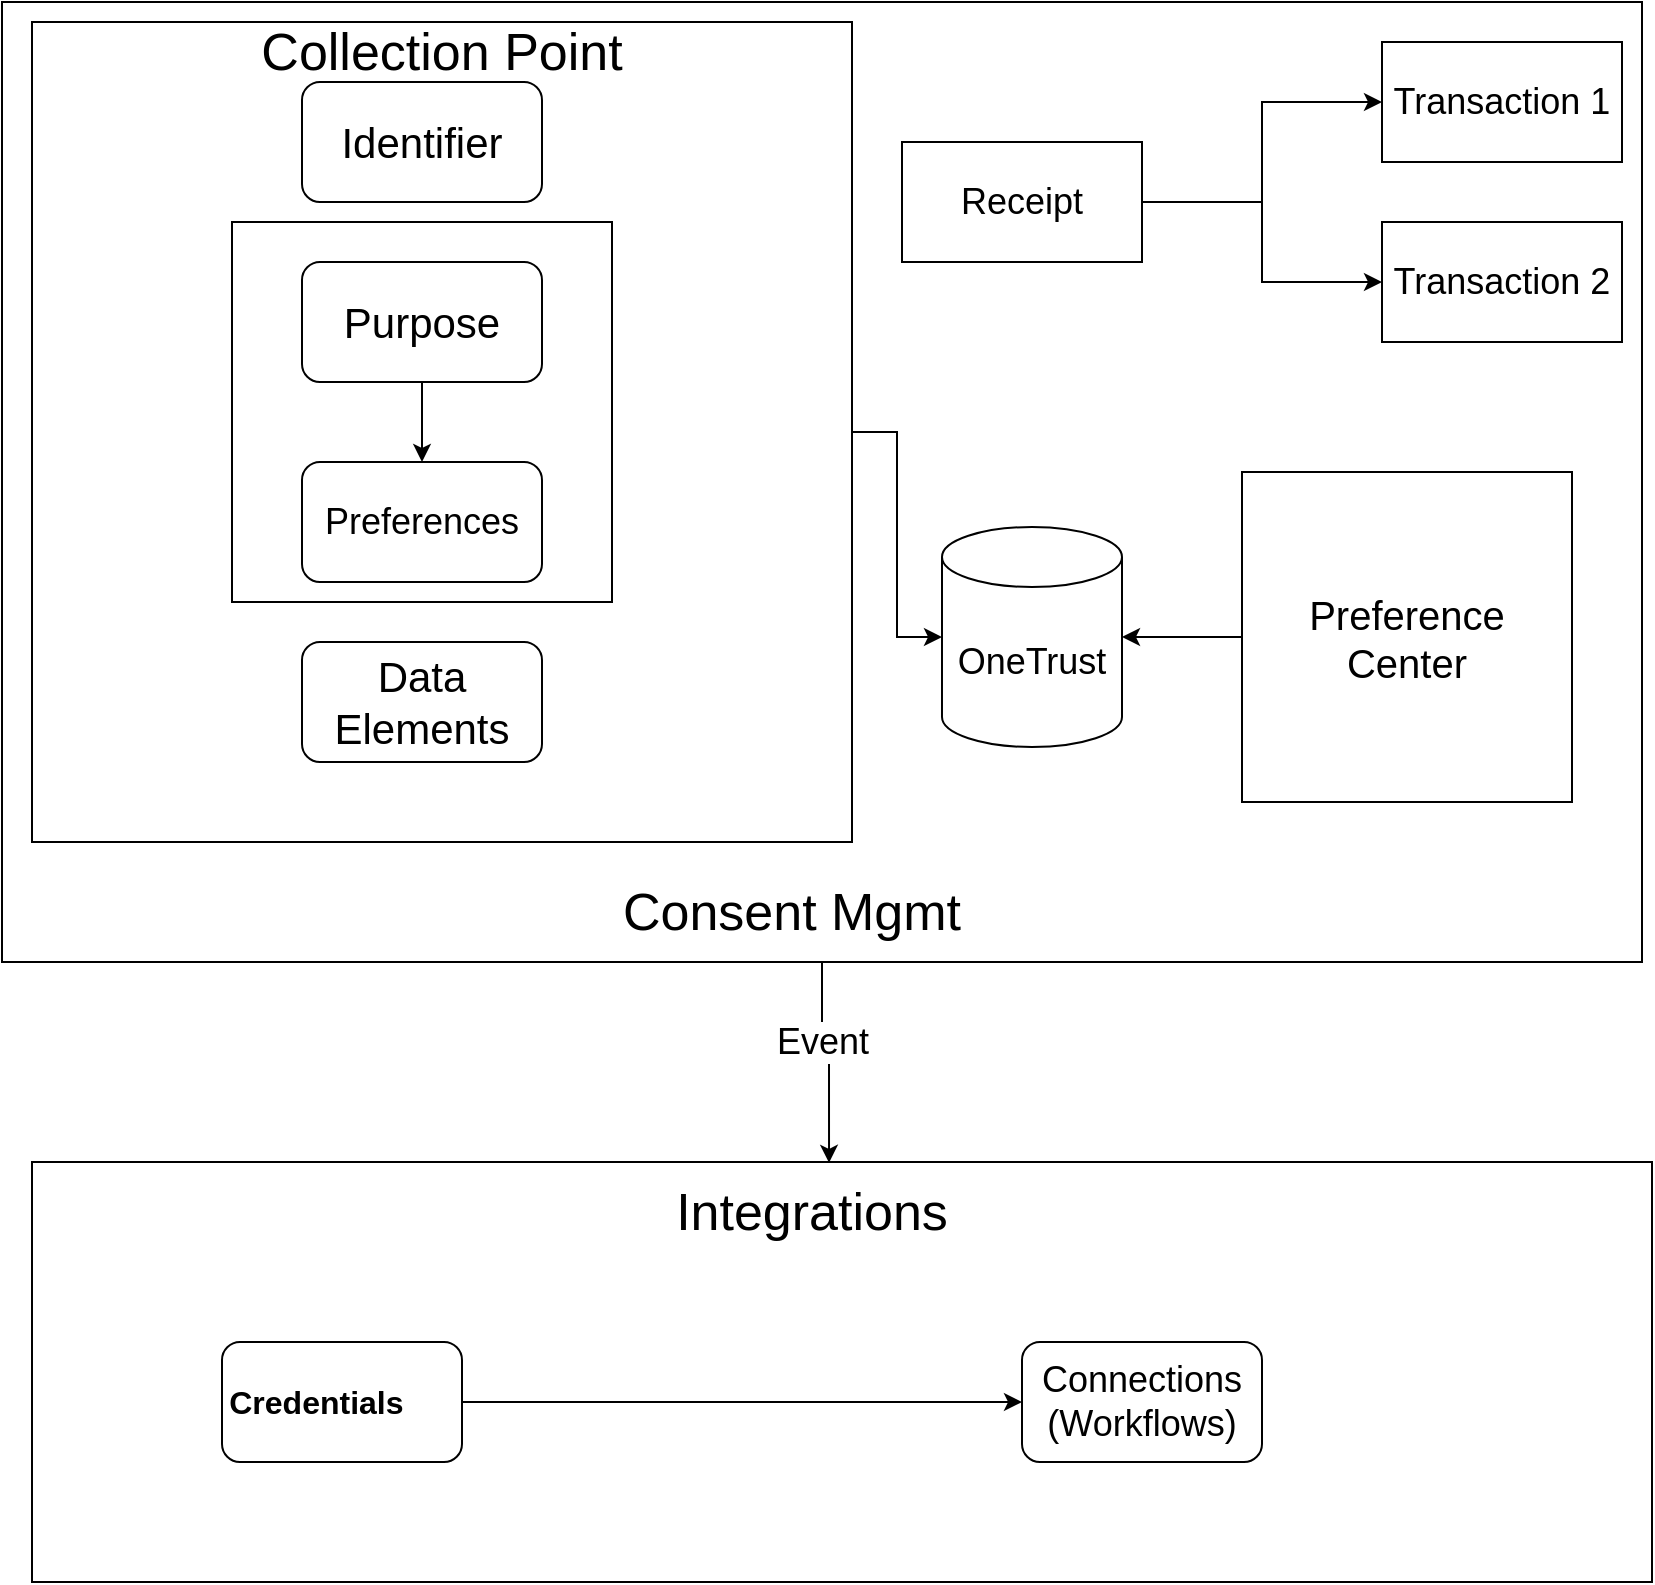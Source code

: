 <mxfile version="24.7.7">
  <diagram name="Page-1" id="T8cAJCrNwcRAkdu-0ZFn">
    <mxGraphModel dx="1050" dy="596" grid="1" gridSize="10" guides="1" tooltips="1" connect="1" arrows="1" fold="1" page="1" pageScale="1" pageWidth="850" pageHeight="1100" math="0" shadow="0">
      <root>
        <mxCell id="0" />
        <mxCell id="1" parent="0" />
        <mxCell id="7Iob1RZWJFsLRwJdnGMj-22" value="" style="rounded=0;whiteSpace=wrap;html=1;" vertex="1" parent="1">
          <mxGeometry x="10" y="60" width="820" height="480" as="geometry" />
        </mxCell>
        <mxCell id="7Iob1RZWJFsLRwJdnGMj-3" value="" style="whiteSpace=wrap;html=1;aspect=fixed;" vertex="1" parent="1">
          <mxGeometry x="25" y="70" width="410" height="410" as="geometry" />
        </mxCell>
        <mxCell id="7Iob1RZWJFsLRwJdnGMj-4" value="&lt;font style=&quot;font-size: 21px;&quot;&gt;Identifier&lt;/font&gt;" style="rounded=1;whiteSpace=wrap;html=1;" vertex="1" parent="1">
          <mxGeometry x="160" y="100" width="120" height="60" as="geometry" />
        </mxCell>
        <mxCell id="7Iob1RZWJFsLRwJdnGMj-7" value="" style="whiteSpace=wrap;html=1;aspect=fixed;" vertex="1" parent="1">
          <mxGeometry x="125" y="170" width="190" height="190" as="geometry" />
        </mxCell>
        <mxCell id="7Iob1RZWJFsLRwJdnGMj-9" value="" style="edgeStyle=orthogonalEdgeStyle;rounded=0;orthogonalLoop=1;jettySize=auto;html=1;" edge="1" parent="1" source="7Iob1RZWJFsLRwJdnGMj-6" target="7Iob1RZWJFsLRwJdnGMj-8">
          <mxGeometry relative="1" as="geometry" />
        </mxCell>
        <mxCell id="7Iob1RZWJFsLRwJdnGMj-6" value="&lt;font style=&quot;font-size: 21px;&quot;&gt;Purpose&lt;/font&gt;" style="rounded=1;whiteSpace=wrap;html=1;" vertex="1" parent="1">
          <mxGeometry x="160" y="190" width="120" height="60" as="geometry" />
        </mxCell>
        <mxCell id="7Iob1RZWJFsLRwJdnGMj-8" value="&lt;font style=&quot;font-size: 18px;&quot;&gt;Preferences&lt;/font&gt;" style="rounded=1;whiteSpace=wrap;html=1;" vertex="1" parent="1">
          <mxGeometry x="160" y="290" width="120" height="60" as="geometry" />
        </mxCell>
        <mxCell id="7Iob1RZWJFsLRwJdnGMj-10" value="&lt;font style=&quot;font-size: 21px;&quot;&gt;Data Elements&lt;/font&gt;" style="rounded=1;whiteSpace=wrap;html=1;" vertex="1" parent="1">
          <mxGeometry x="160" y="380" width="120" height="60" as="geometry" />
        </mxCell>
        <mxCell id="7Iob1RZWJFsLRwJdnGMj-11" value="&lt;font style=&quot;font-size: 26px;&quot;&gt;Collection Point&lt;/font&gt;" style="text;html=1;align=center;verticalAlign=middle;whiteSpace=wrap;rounded=0;" vertex="1" parent="1">
          <mxGeometry x="95" y="60" width="270" height="50" as="geometry" />
        </mxCell>
        <mxCell id="7Iob1RZWJFsLRwJdnGMj-12" value="&lt;font style=&quot;font-size: 18px;&quot;&gt;Transaction 1&lt;/font&gt;" style="rounded=0;whiteSpace=wrap;html=1;" vertex="1" parent="1">
          <mxGeometry x="700" y="80" width="120" height="60" as="geometry" />
        </mxCell>
        <mxCell id="7Iob1RZWJFsLRwJdnGMj-13" value="&lt;font style=&quot;font-size: 18px;&quot;&gt;Transaction 2&lt;/font&gt;" style="rounded=0;whiteSpace=wrap;html=1;" vertex="1" parent="1">
          <mxGeometry x="700" y="170" width="120" height="60" as="geometry" />
        </mxCell>
        <mxCell id="7Iob1RZWJFsLRwJdnGMj-15" style="edgeStyle=orthogonalEdgeStyle;rounded=0;orthogonalLoop=1;jettySize=auto;html=1;entryX=0;entryY=0.5;entryDx=0;entryDy=0;" edge="1" parent="1" source="7Iob1RZWJFsLRwJdnGMj-14" target="7Iob1RZWJFsLRwJdnGMj-12">
          <mxGeometry relative="1" as="geometry" />
        </mxCell>
        <mxCell id="7Iob1RZWJFsLRwJdnGMj-16" style="edgeStyle=orthogonalEdgeStyle;rounded=0;orthogonalLoop=1;jettySize=auto;html=1;entryX=0;entryY=0.5;entryDx=0;entryDy=0;" edge="1" parent="1" source="7Iob1RZWJFsLRwJdnGMj-14" target="7Iob1RZWJFsLRwJdnGMj-13">
          <mxGeometry relative="1" as="geometry" />
        </mxCell>
        <mxCell id="7Iob1RZWJFsLRwJdnGMj-14" value="&lt;font style=&quot;font-size: 18px;&quot;&gt;Receipt&lt;/font&gt;" style="rounded=0;whiteSpace=wrap;html=1;" vertex="1" parent="1">
          <mxGeometry x="460" y="130" width="120" height="60" as="geometry" />
        </mxCell>
        <mxCell id="7Iob1RZWJFsLRwJdnGMj-17" value="&lt;font style=&quot;font-size: 18px;&quot;&gt;OneTrust&lt;/font&gt;" style="shape=cylinder3;whiteSpace=wrap;html=1;boundedLbl=1;backgroundOutline=1;size=15;" vertex="1" parent="1">
          <mxGeometry x="480" y="322.5" width="90" height="110" as="geometry" />
        </mxCell>
        <mxCell id="7Iob1RZWJFsLRwJdnGMj-18" style="edgeStyle=orthogonalEdgeStyle;rounded=0;orthogonalLoop=1;jettySize=auto;html=1;entryX=0;entryY=0.5;entryDx=0;entryDy=0;entryPerimeter=0;" edge="1" parent="1" source="7Iob1RZWJFsLRwJdnGMj-3" target="7Iob1RZWJFsLRwJdnGMj-17">
          <mxGeometry relative="1" as="geometry" />
        </mxCell>
        <mxCell id="7Iob1RZWJFsLRwJdnGMj-20" style="edgeStyle=orthogonalEdgeStyle;rounded=0;orthogonalLoop=1;jettySize=auto;html=1;entryX=1;entryY=0.5;entryDx=0;entryDy=0;entryPerimeter=0;" edge="1" parent="1" source="7Iob1RZWJFsLRwJdnGMj-19" target="7Iob1RZWJFsLRwJdnGMj-17">
          <mxGeometry relative="1" as="geometry">
            <mxPoint x="580" y="382.5" as="targetPoint" />
          </mxGeometry>
        </mxCell>
        <mxCell id="7Iob1RZWJFsLRwJdnGMj-19" value="&lt;font style=&quot;font-size: 20px;&quot;&gt;Preference Center&lt;/font&gt;" style="whiteSpace=wrap;html=1;aspect=fixed;" vertex="1" parent="1">
          <mxGeometry x="630" y="295" width="165" height="165" as="geometry" />
        </mxCell>
        <mxCell id="7Iob1RZWJFsLRwJdnGMj-23" value="&lt;font style=&quot;font-size: 26px;&quot;&gt;Consent Mgmt&lt;/font&gt;" style="text;html=1;align=center;verticalAlign=middle;whiteSpace=wrap;rounded=0;" vertex="1" parent="1">
          <mxGeometry x="270" y="490" width="270" height="50" as="geometry" />
        </mxCell>
        <mxCell id="7Iob1RZWJFsLRwJdnGMj-24" value="" style="rounded=0;whiteSpace=wrap;html=1;" vertex="1" parent="1">
          <mxGeometry x="25" y="640" width="810" height="210" as="geometry" />
        </mxCell>
        <mxCell id="7Iob1RZWJFsLRwJdnGMj-25" value="&lt;font style=&quot;font-size: 26px;&quot;&gt;Integrations&lt;/font&gt;" style="text;html=1;align=center;verticalAlign=middle;whiteSpace=wrap;rounded=0;" vertex="1" parent="1">
          <mxGeometry x="280" y="640" width="270" height="50" as="geometry" />
        </mxCell>
        <mxCell id="7Iob1RZWJFsLRwJdnGMj-26" style="edgeStyle=orthogonalEdgeStyle;rounded=0;orthogonalLoop=1;jettySize=auto;html=1;entryX=0.492;entryY=0.002;entryDx=0;entryDy=0;entryPerimeter=0;" edge="1" parent="1" source="7Iob1RZWJFsLRwJdnGMj-22" target="7Iob1RZWJFsLRwJdnGMj-24">
          <mxGeometry relative="1" as="geometry">
            <Array as="points">
              <mxPoint x="420" y="575" />
              <mxPoint x="424" y="575" />
            </Array>
          </mxGeometry>
        </mxCell>
        <mxCell id="7Iob1RZWJFsLRwJdnGMj-27" value="&lt;font style=&quot;font-size: 18px;&quot;&gt;Event&lt;/font&gt;" style="edgeLabel;html=1;align=center;verticalAlign=middle;resizable=0;points=[];" vertex="1" connectable="0" parent="7Iob1RZWJFsLRwJdnGMj-26">
          <mxGeometry x="-0.443" relative="1" as="geometry">
            <mxPoint y="11" as="offset" />
          </mxGeometry>
        </mxCell>
        <mxCell id="7Iob1RZWJFsLRwJdnGMj-30" style="edgeStyle=orthogonalEdgeStyle;rounded=0;orthogonalLoop=1;jettySize=auto;html=1;" edge="1" parent="1" source="7Iob1RZWJFsLRwJdnGMj-28" target="7Iob1RZWJFsLRwJdnGMj-29">
          <mxGeometry relative="1" as="geometry" />
        </mxCell>
        <mxCell id="7Iob1RZWJFsLRwJdnGMj-28" value="&lt;div style=&quot;box-sizing: border-box; -webkit-font-smoothing: antialiased; align-content: center; align-items: center; display: flex; flex-grow: 0; min-width: 1px;&quot; class=&quot;vt-page-header__container&quot;&gt;&lt;div style=&quot;box-sizing: border-box; -webkit-font-smoothing: antialiased; column-gap: 1.6rem; display: grid; flex: 1 1 0%; grid-template-columns: auto 1fr; min-width: 0px;&quot; class=&quot;vt-page-header__head&quot;&gt;&lt;h1 style=&quot;box-sizing: border-box; font-size: 16px; margin: 0px; padding: 0px; -webkit-font-smoothing: antialiased; align-self: center; color: var(--vt-dark-text); max-width: 100%; overflow: hidden; text-overflow: ellipsis; vertical-align: middle; text-wrap: nowrap; width: 87.3px;&quot; title=&quot;Credentials&quot; class=&quot;vt-page-header__title&quot;&gt;Credentials&lt;/h1&gt;&lt;/div&gt;&lt;/div&gt;" style="rounded=1;whiteSpace=wrap;html=1;" vertex="1" parent="1">
          <mxGeometry x="120" y="730" width="120" height="60" as="geometry" />
        </mxCell>
        <mxCell id="7Iob1RZWJFsLRwJdnGMj-29" value="&lt;font style=&quot;font-size: 18px;&quot;&gt;Connections&lt;br&gt;(Workflows)&lt;/font&gt;" style="rounded=1;whiteSpace=wrap;html=1;" vertex="1" parent="1">
          <mxGeometry x="520" y="730" width="120" height="60" as="geometry" />
        </mxCell>
      </root>
    </mxGraphModel>
  </diagram>
</mxfile>
